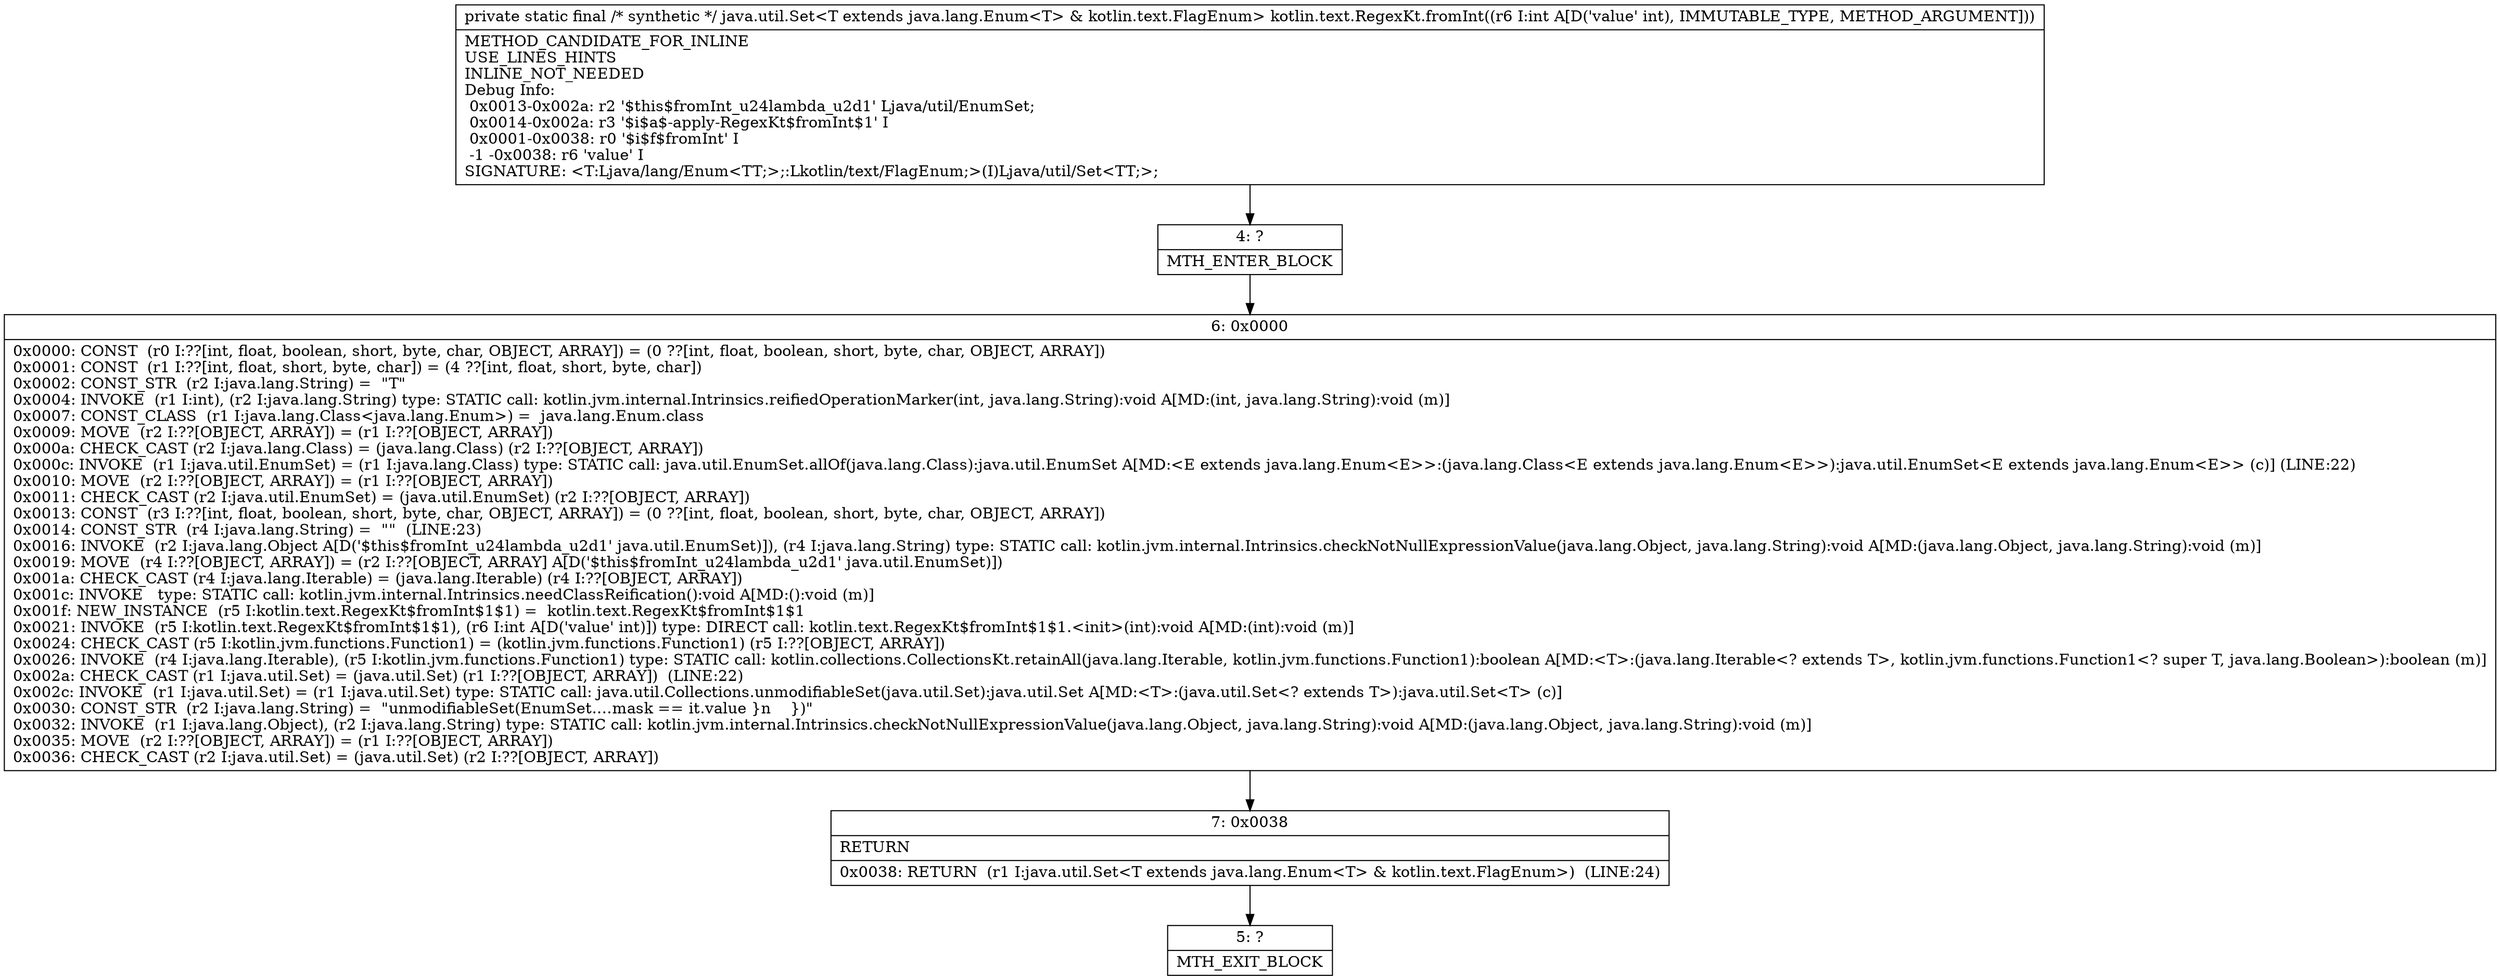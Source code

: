 digraph "CFG forkotlin.text.RegexKt.fromInt(I)Ljava\/util\/Set;" {
Node_4 [shape=record,label="{4\:\ ?|MTH_ENTER_BLOCK\l}"];
Node_6 [shape=record,label="{6\:\ 0x0000|0x0000: CONST  (r0 I:??[int, float, boolean, short, byte, char, OBJECT, ARRAY]) = (0 ??[int, float, boolean, short, byte, char, OBJECT, ARRAY]) \l0x0001: CONST  (r1 I:??[int, float, short, byte, char]) = (4 ??[int, float, short, byte, char]) \l0x0002: CONST_STR  (r2 I:java.lang.String) =  \"T\" \l0x0004: INVOKE  (r1 I:int), (r2 I:java.lang.String) type: STATIC call: kotlin.jvm.internal.Intrinsics.reifiedOperationMarker(int, java.lang.String):void A[MD:(int, java.lang.String):void (m)]\l0x0007: CONST_CLASS  (r1 I:java.lang.Class\<java.lang.Enum\>) =  java.lang.Enum.class \l0x0009: MOVE  (r2 I:??[OBJECT, ARRAY]) = (r1 I:??[OBJECT, ARRAY]) \l0x000a: CHECK_CAST (r2 I:java.lang.Class) = (java.lang.Class) (r2 I:??[OBJECT, ARRAY]) \l0x000c: INVOKE  (r1 I:java.util.EnumSet) = (r1 I:java.lang.Class) type: STATIC call: java.util.EnumSet.allOf(java.lang.Class):java.util.EnumSet A[MD:\<E extends java.lang.Enum\<E\>\>:(java.lang.Class\<E extends java.lang.Enum\<E\>\>):java.util.EnumSet\<E extends java.lang.Enum\<E\>\> (c)] (LINE:22)\l0x0010: MOVE  (r2 I:??[OBJECT, ARRAY]) = (r1 I:??[OBJECT, ARRAY]) \l0x0011: CHECK_CAST (r2 I:java.util.EnumSet) = (java.util.EnumSet) (r2 I:??[OBJECT, ARRAY]) \l0x0013: CONST  (r3 I:??[int, float, boolean, short, byte, char, OBJECT, ARRAY]) = (0 ??[int, float, boolean, short, byte, char, OBJECT, ARRAY]) \l0x0014: CONST_STR  (r4 I:java.lang.String) =  \"\"  (LINE:23)\l0x0016: INVOKE  (r2 I:java.lang.Object A[D('$this$fromInt_u24lambda_u2d1' java.util.EnumSet)]), (r4 I:java.lang.String) type: STATIC call: kotlin.jvm.internal.Intrinsics.checkNotNullExpressionValue(java.lang.Object, java.lang.String):void A[MD:(java.lang.Object, java.lang.String):void (m)]\l0x0019: MOVE  (r4 I:??[OBJECT, ARRAY]) = (r2 I:??[OBJECT, ARRAY] A[D('$this$fromInt_u24lambda_u2d1' java.util.EnumSet)]) \l0x001a: CHECK_CAST (r4 I:java.lang.Iterable) = (java.lang.Iterable) (r4 I:??[OBJECT, ARRAY]) \l0x001c: INVOKE   type: STATIC call: kotlin.jvm.internal.Intrinsics.needClassReification():void A[MD:():void (m)]\l0x001f: NEW_INSTANCE  (r5 I:kotlin.text.RegexKt$fromInt$1$1) =  kotlin.text.RegexKt$fromInt$1$1 \l0x0021: INVOKE  (r5 I:kotlin.text.RegexKt$fromInt$1$1), (r6 I:int A[D('value' int)]) type: DIRECT call: kotlin.text.RegexKt$fromInt$1$1.\<init\>(int):void A[MD:(int):void (m)]\l0x0024: CHECK_CAST (r5 I:kotlin.jvm.functions.Function1) = (kotlin.jvm.functions.Function1) (r5 I:??[OBJECT, ARRAY]) \l0x0026: INVOKE  (r4 I:java.lang.Iterable), (r5 I:kotlin.jvm.functions.Function1) type: STATIC call: kotlin.collections.CollectionsKt.retainAll(java.lang.Iterable, kotlin.jvm.functions.Function1):boolean A[MD:\<T\>:(java.lang.Iterable\<? extends T\>, kotlin.jvm.functions.Function1\<? super T, java.lang.Boolean\>):boolean (m)]\l0x002a: CHECK_CAST (r1 I:java.util.Set) = (java.util.Set) (r1 I:??[OBJECT, ARRAY])  (LINE:22)\l0x002c: INVOKE  (r1 I:java.util.Set) = (r1 I:java.util.Set) type: STATIC call: java.util.Collections.unmodifiableSet(java.util.Set):java.util.Set A[MD:\<T\>:(java.util.Set\<? extends T\>):java.util.Set\<T\> (c)]\l0x0030: CONST_STR  (r2 I:java.lang.String) =  \"unmodifiableSet(EnumSet.…mask == it.value \}n    \})\" \l0x0032: INVOKE  (r1 I:java.lang.Object), (r2 I:java.lang.String) type: STATIC call: kotlin.jvm.internal.Intrinsics.checkNotNullExpressionValue(java.lang.Object, java.lang.String):void A[MD:(java.lang.Object, java.lang.String):void (m)]\l0x0035: MOVE  (r2 I:??[OBJECT, ARRAY]) = (r1 I:??[OBJECT, ARRAY]) \l0x0036: CHECK_CAST (r2 I:java.util.Set) = (java.util.Set) (r2 I:??[OBJECT, ARRAY]) \l}"];
Node_7 [shape=record,label="{7\:\ 0x0038|RETURN\l|0x0038: RETURN  (r1 I:java.util.Set\<T extends java.lang.Enum\<T\> & kotlin.text.FlagEnum\>)  (LINE:24)\l}"];
Node_5 [shape=record,label="{5\:\ ?|MTH_EXIT_BLOCK\l}"];
MethodNode[shape=record,label="{private static final \/* synthetic *\/ java.util.Set\<T extends java.lang.Enum\<T\> & kotlin.text.FlagEnum\> kotlin.text.RegexKt.fromInt((r6 I:int A[D('value' int), IMMUTABLE_TYPE, METHOD_ARGUMENT]))  | METHOD_CANDIDATE_FOR_INLINE\lUSE_LINES_HINTS\lINLINE_NOT_NEEDED\lDebug Info:\l  0x0013\-0x002a: r2 '$this$fromInt_u24lambda_u2d1' Ljava\/util\/EnumSet;\l  0x0014\-0x002a: r3 '$i$a$\-apply\-RegexKt$fromInt$1' I\l  0x0001\-0x0038: r0 '$i$f$fromInt' I\l  \-1 \-0x0038: r6 'value' I\lSIGNATURE: \<T:Ljava\/lang\/Enum\<TT;\>;:Lkotlin\/text\/FlagEnum;\>(I)Ljava\/util\/Set\<TT;\>;\l}"];
MethodNode -> Node_4;Node_4 -> Node_6;
Node_6 -> Node_7;
Node_7 -> Node_5;
}

